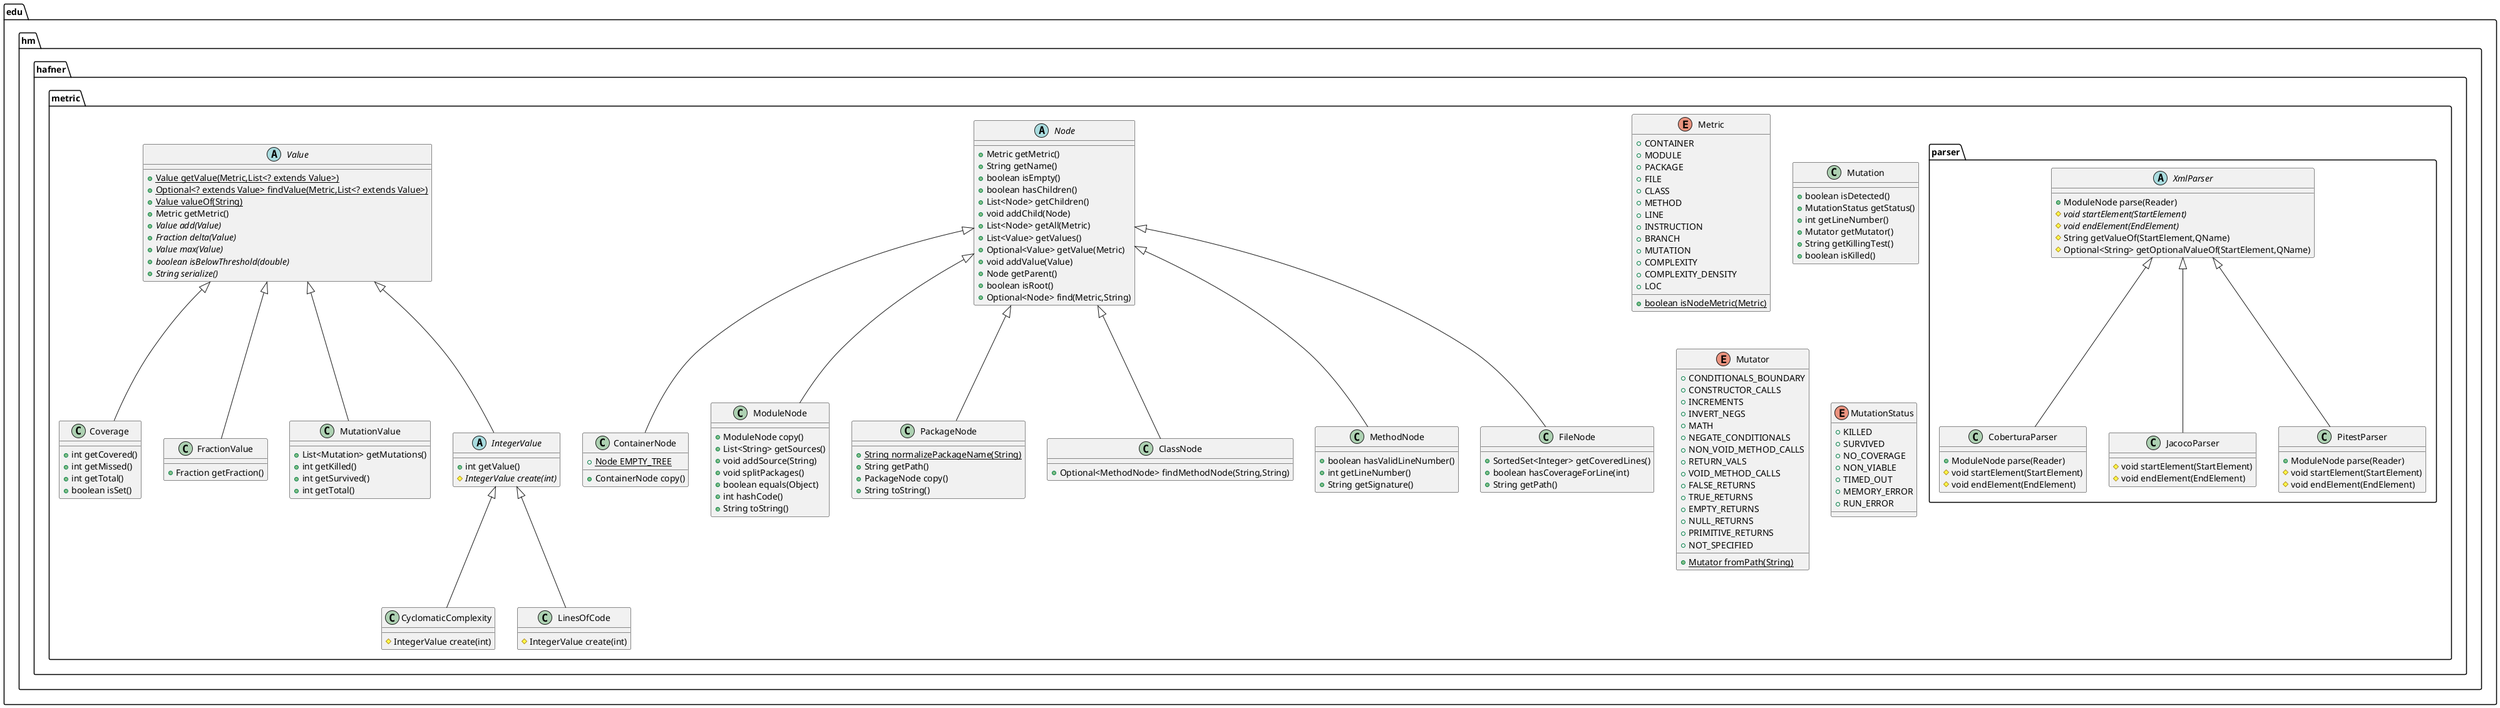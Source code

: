 @startuml

abstract class edu.hm.hafner.metric.parser.XmlParser {
+ ModuleNode parse(Reader)
# {abstract}void startElement(StartElement)
# {abstract}void endElement(EndElement)
# String getValueOf(StartElement,QName)
# Optional<String> getOptionalValueOf(StartElement,QName)
}

class edu.hm.hafner.metric.parser.CoberturaParser {
+ ModuleNode parse(Reader)
# void startElement(StartElement)
# void endElement(EndElement)
}

class edu.hm.hafner.metric.parser.JacocoParser {
# void startElement(StartElement)
# void endElement(EndElement)
}

class edu.hm.hafner.metric.parser.PitestParser {
+ ModuleNode parse(Reader)
# void startElement(StartElement)
# void endElement(EndElement)
}

enum edu.hm.hafner.metric.Metric {
+  CONTAINER
+  MODULE
+  PACKAGE
+  FILE
+  CLASS
+  METHOD
+  LINE
+  INSTRUCTION
+  BRANCH
+  MUTATION
+  COMPLEXITY
+  COMPLEXITY_DENSITY
+  LOC
+ {static} boolean isNodeMetric(Metric)
}

abstract class edu.hm.hafner.metric.Node {
+ Metric getMetric()
+ String getName()
+ boolean isEmpty()
+ boolean hasChildren()
+ List<Node> getChildren()
+ void addChild(Node)
+ List<Node> getAll(Metric)
+ List<Value> getValues()
+ Optional<Value> getValue(Metric)
+ void addValue(Value)
+ Node getParent()
+ boolean isRoot()
+ Optional<Node> find(Metric,String)
}

class edu.hm.hafner.metric.ContainerNode {
+ {static} Node EMPTY_TREE
+ ContainerNode copy()
}

class edu.hm.hafner.metric.ModuleNode {
+ ModuleNode copy()
+ List<String> getSources()
+ void addSource(String)
+ void splitPackages()
+ boolean equals(Object)
+ int hashCode()
+ String toString()
}

class edu.hm.hafner.metric.PackageNode {
+ {static} String normalizePackageName(String)
+ String getPath()
+ PackageNode copy()
+ String toString()
}

class edu.hm.hafner.metric.ClassNode {
+ Optional<MethodNode> findMethodNode(String,String)
}

class edu.hm.hafner.metric.MethodNode {
+ boolean hasValidLineNumber()
+ int getLineNumber()
+ String getSignature()
}

class edu.hm.hafner.metric.FileNode {
+ SortedSet<Integer> getCoveredLines()
+ boolean hasCoverageForLine(int)
+ String getPath()
}

abstract class edu.hm.hafner.metric.Value {
+ {static} Value getValue(Metric,List<? extends Value>)
+ {static} Optional<? extends Value> findValue(Metric,List<? extends Value>)
+ {static} Value valueOf(String)
+ Metric getMetric()
+ {abstract}Value add(Value)
+ {abstract}Fraction delta(Value)
+ {abstract}Value max(Value)
+ {abstract}boolean isBelowThreshold(double)
+ {abstract}String serialize()
}

class edu.hm.hafner.metric.CyclomaticComplexity {
# IntegerValue create(int)
}

class edu.hm.hafner.metric.LinesOfCode {
# IntegerValue create(int)
}

class edu.hm.hafner.metric.Coverage {
+ int getCovered()
+ int getMissed()
+ int getTotal()
+ boolean isSet()
}

class edu.hm.hafner.metric.FractionValue {
+ Fraction getFraction()
}

class edu.hm.hafner.metric.MutationValue {
+ List<Mutation> getMutations()
+ int getKilled()
+ int getSurvived()
+ int getTotal()
}

abstract class edu.hm.hafner.metric.IntegerValue {
+ int getValue()
# {abstract}IntegerValue create(int)
}

class edu.hm.hafner.metric.Mutation {
+ boolean isDetected()
+ MutationStatus getStatus()
+ int getLineNumber()
+ Mutator getMutator()
+ String getKillingTest()
+ boolean isKilled()
}

enum edu.hm.hafner.metric.Mutator {
+  CONDITIONALS_BOUNDARY
+  CONSTRUCTOR_CALLS
+  INCREMENTS
+  INVERT_NEGS
+  MATH
+  NEGATE_CONDITIONALS
+  NON_VOID_METHOD_CALLS
+  RETURN_VALS
+  VOID_METHOD_CALLS
+  FALSE_RETURNS
+  TRUE_RETURNS
+  EMPTY_RETURNS
+  NULL_RETURNS
+  PRIMITIVE_RETURNS
+  NOT_SPECIFIED
+ {static} Mutator fromPath(String)
}

enum edu.hm.hafner.metric.MutationStatus {
+  KILLED
+  SURVIVED
+  NO_COVERAGE
+  NON_VIABLE
+  TIMED_OUT
+  MEMORY_ERROR
+  RUN_ERROR
}

edu.hm.hafner.metric.IntegerValue <|-- edu.hm.hafner.metric.LinesOfCode
edu.hm.hafner.metric.Value <|-- edu.hm.hafner.metric.Coverage
edu.hm.hafner.metric.parser.XmlParser <|-- edu.hm.hafner.metric.parser.PitestParser
edu.hm.hafner.metric.IntegerValue <|-- edu.hm.hafner.metric.CyclomaticComplexity
edu.hm.hafner.metric.Node <|-- edu.hm.hafner.metric.MethodNode
edu.hm.hafner.metric.Node <|-- edu.hm.hafner.metric.ClassNode
edu.hm.hafner.metric.parser.XmlParser <|-- edu.hm.hafner.metric.parser.JacocoParser
edu.hm.hafner.metric.parser.XmlParser <|-- edu.hm.hafner.metric.parser.CoberturaParser
edu.hm.hafner.metric.Node <|-- edu.hm.hafner.metric.PackageNode
edu.hm.hafner.metric.Value <|-- edu.hm.hafner.metric.FractionValue
edu.hm.hafner.metric.Value <|-- edu.hm.hafner.metric.MutationValue
edu.hm.hafner.metric.Node <|-- edu.hm.hafner.metric.ModuleNode
edu.hm.hafner.metric.Value <|-- edu.hm.hafner.metric.IntegerValue
edu.hm.hafner.metric.Node <|-- edu.hm.hafner.metric.ContainerNode
edu.hm.hafner.metric.Node <|-- edu.hm.hafner.metric.FileNode
@enduml
